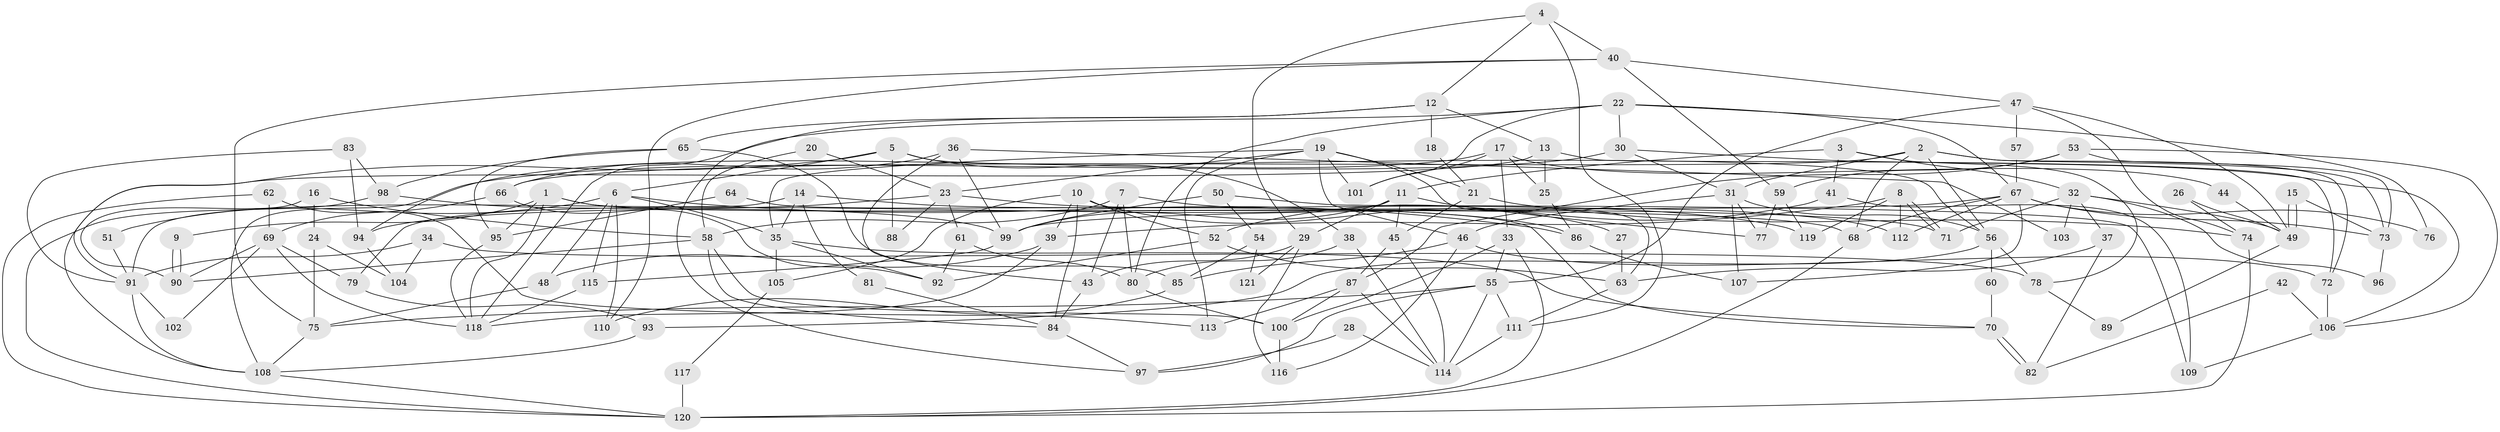 // Generated by graph-tools (version 1.1) at 2025/11/02/27/25 16:11:19]
// undirected, 121 vertices, 242 edges
graph export_dot {
graph [start="1"]
  node [color=gray90,style=filled];
  1;
  2;
  3;
  4;
  5;
  6;
  7;
  8;
  9;
  10;
  11;
  12;
  13;
  14;
  15;
  16;
  17;
  18;
  19;
  20;
  21;
  22;
  23;
  24;
  25;
  26;
  27;
  28;
  29;
  30;
  31;
  32;
  33;
  34;
  35;
  36;
  37;
  38;
  39;
  40;
  41;
  42;
  43;
  44;
  45;
  46;
  47;
  48;
  49;
  50;
  51;
  52;
  53;
  54;
  55;
  56;
  57;
  58;
  59;
  60;
  61;
  62;
  63;
  64;
  65;
  66;
  67;
  68;
  69;
  70;
  71;
  72;
  73;
  74;
  75;
  76;
  77;
  78;
  79;
  80;
  81;
  82;
  83;
  84;
  85;
  86;
  87;
  88;
  89;
  90;
  91;
  92;
  93;
  94;
  95;
  96;
  97;
  98;
  99;
  100;
  101;
  102;
  103;
  104;
  105;
  106;
  107;
  108;
  109;
  110;
  111;
  112;
  113;
  114;
  115;
  116;
  117;
  118;
  119;
  120;
  121;
  1 -- 71;
  1 -- 118;
  1 -- 9;
  1 -- 68;
  1 -- 95;
  2 -- 66;
  2 -- 31;
  2 -- 56;
  2 -- 68;
  2 -- 72;
  2 -- 73;
  3 -- 11;
  3 -- 78;
  3 -- 32;
  3 -- 41;
  4 -- 29;
  4 -- 12;
  4 -- 40;
  4 -- 111;
  5 -- 56;
  5 -- 91;
  5 -- 6;
  5 -- 38;
  5 -- 88;
  6 -- 48;
  6 -- 35;
  6 -- 51;
  6 -- 86;
  6 -- 110;
  6 -- 115;
  7 -- 112;
  7 -- 58;
  7 -- 43;
  7 -- 80;
  8 -- 119;
  8 -- 71;
  8 -- 71;
  8 -- 39;
  8 -- 112;
  9 -- 90;
  9 -- 90;
  10 -- 84;
  10 -- 39;
  10 -- 27;
  10 -- 52;
  10 -- 105;
  11 -- 45;
  11 -- 77;
  11 -- 29;
  11 -- 79;
  11 -- 99;
  12 -- 65;
  12 -- 13;
  12 -- 18;
  12 -- 97;
  13 -- 72;
  13 -- 108;
  13 -- 25;
  14 -- 35;
  14 -- 86;
  14 -- 81;
  14 -- 91;
  15 -- 49;
  15 -- 49;
  15 -- 73;
  16 -- 90;
  16 -- 58;
  16 -- 24;
  17 -- 25;
  17 -- 33;
  17 -- 44;
  17 -- 94;
  17 -- 101;
  18 -- 21;
  19 -- 101;
  19 -- 63;
  19 -- 21;
  19 -- 23;
  19 -- 35;
  19 -- 46;
  19 -- 113;
  20 -- 23;
  20 -- 58;
  21 -- 45;
  21 -- 74;
  22 -- 80;
  22 -- 67;
  22 -- 30;
  22 -- 76;
  22 -- 101;
  22 -- 118;
  23 -- 94;
  23 -- 61;
  23 -- 88;
  23 -- 119;
  24 -- 75;
  24 -- 104;
  25 -- 86;
  26 -- 49;
  26 -- 74;
  27 -- 63;
  28 -- 97;
  28 -- 114;
  29 -- 43;
  29 -- 116;
  29 -- 121;
  30 -- 108;
  30 -- 31;
  30 -- 106;
  31 -- 46;
  31 -- 56;
  31 -- 77;
  31 -- 107;
  32 -- 49;
  32 -- 37;
  32 -- 71;
  32 -- 96;
  32 -- 103;
  33 -- 120;
  33 -- 55;
  33 -- 100;
  34 -- 91;
  34 -- 104;
  34 -- 78;
  35 -- 70;
  35 -- 92;
  35 -- 105;
  36 -- 66;
  36 -- 99;
  36 -- 43;
  36 -- 103;
  37 -- 63;
  37 -- 82;
  38 -- 80;
  38 -- 114;
  39 -- 118;
  39 -- 48;
  40 -- 47;
  40 -- 59;
  40 -- 75;
  40 -- 110;
  41 -- 52;
  41 -- 109;
  42 -- 82;
  42 -- 106;
  43 -- 84;
  44 -- 49;
  45 -- 87;
  45 -- 114;
  46 -- 116;
  46 -- 72;
  46 -- 85;
  47 -- 55;
  47 -- 74;
  47 -- 49;
  47 -- 57;
  48 -- 75;
  49 -- 89;
  50 -- 99;
  50 -- 109;
  50 -- 54;
  51 -- 91;
  52 -- 92;
  52 -- 63;
  53 -- 87;
  53 -- 106;
  53 -- 59;
  53 -- 73;
  54 -- 85;
  54 -- 121;
  55 -- 111;
  55 -- 75;
  55 -- 97;
  55 -- 114;
  56 -- 60;
  56 -- 78;
  56 -- 93;
  57 -- 67;
  58 -- 84;
  58 -- 100;
  58 -- 90;
  59 -- 77;
  59 -- 119;
  60 -- 70;
  61 -- 80;
  61 -- 92;
  62 -- 69;
  62 -- 120;
  62 -- 113;
  63 -- 111;
  64 -- 95;
  64 -- 70;
  65 -- 85;
  65 -- 95;
  65 -- 98;
  66 -- 69;
  66 -- 92;
  67 -- 68;
  67 -- 73;
  67 -- 76;
  67 -- 99;
  67 -- 107;
  67 -- 112;
  68 -- 120;
  69 -- 90;
  69 -- 118;
  69 -- 79;
  69 -- 102;
  70 -- 82;
  70 -- 82;
  72 -- 106;
  73 -- 96;
  74 -- 120;
  75 -- 108;
  78 -- 89;
  79 -- 93;
  80 -- 100;
  81 -- 84;
  83 -- 91;
  83 -- 98;
  83 -- 94;
  84 -- 97;
  85 -- 110;
  86 -- 107;
  87 -- 114;
  87 -- 113;
  87 -- 100;
  91 -- 108;
  91 -- 102;
  93 -- 108;
  94 -- 104;
  95 -- 118;
  98 -- 99;
  98 -- 120;
  99 -- 115;
  100 -- 116;
  105 -- 117;
  106 -- 109;
  108 -- 120;
  111 -- 114;
  115 -- 118;
  117 -- 120;
}
